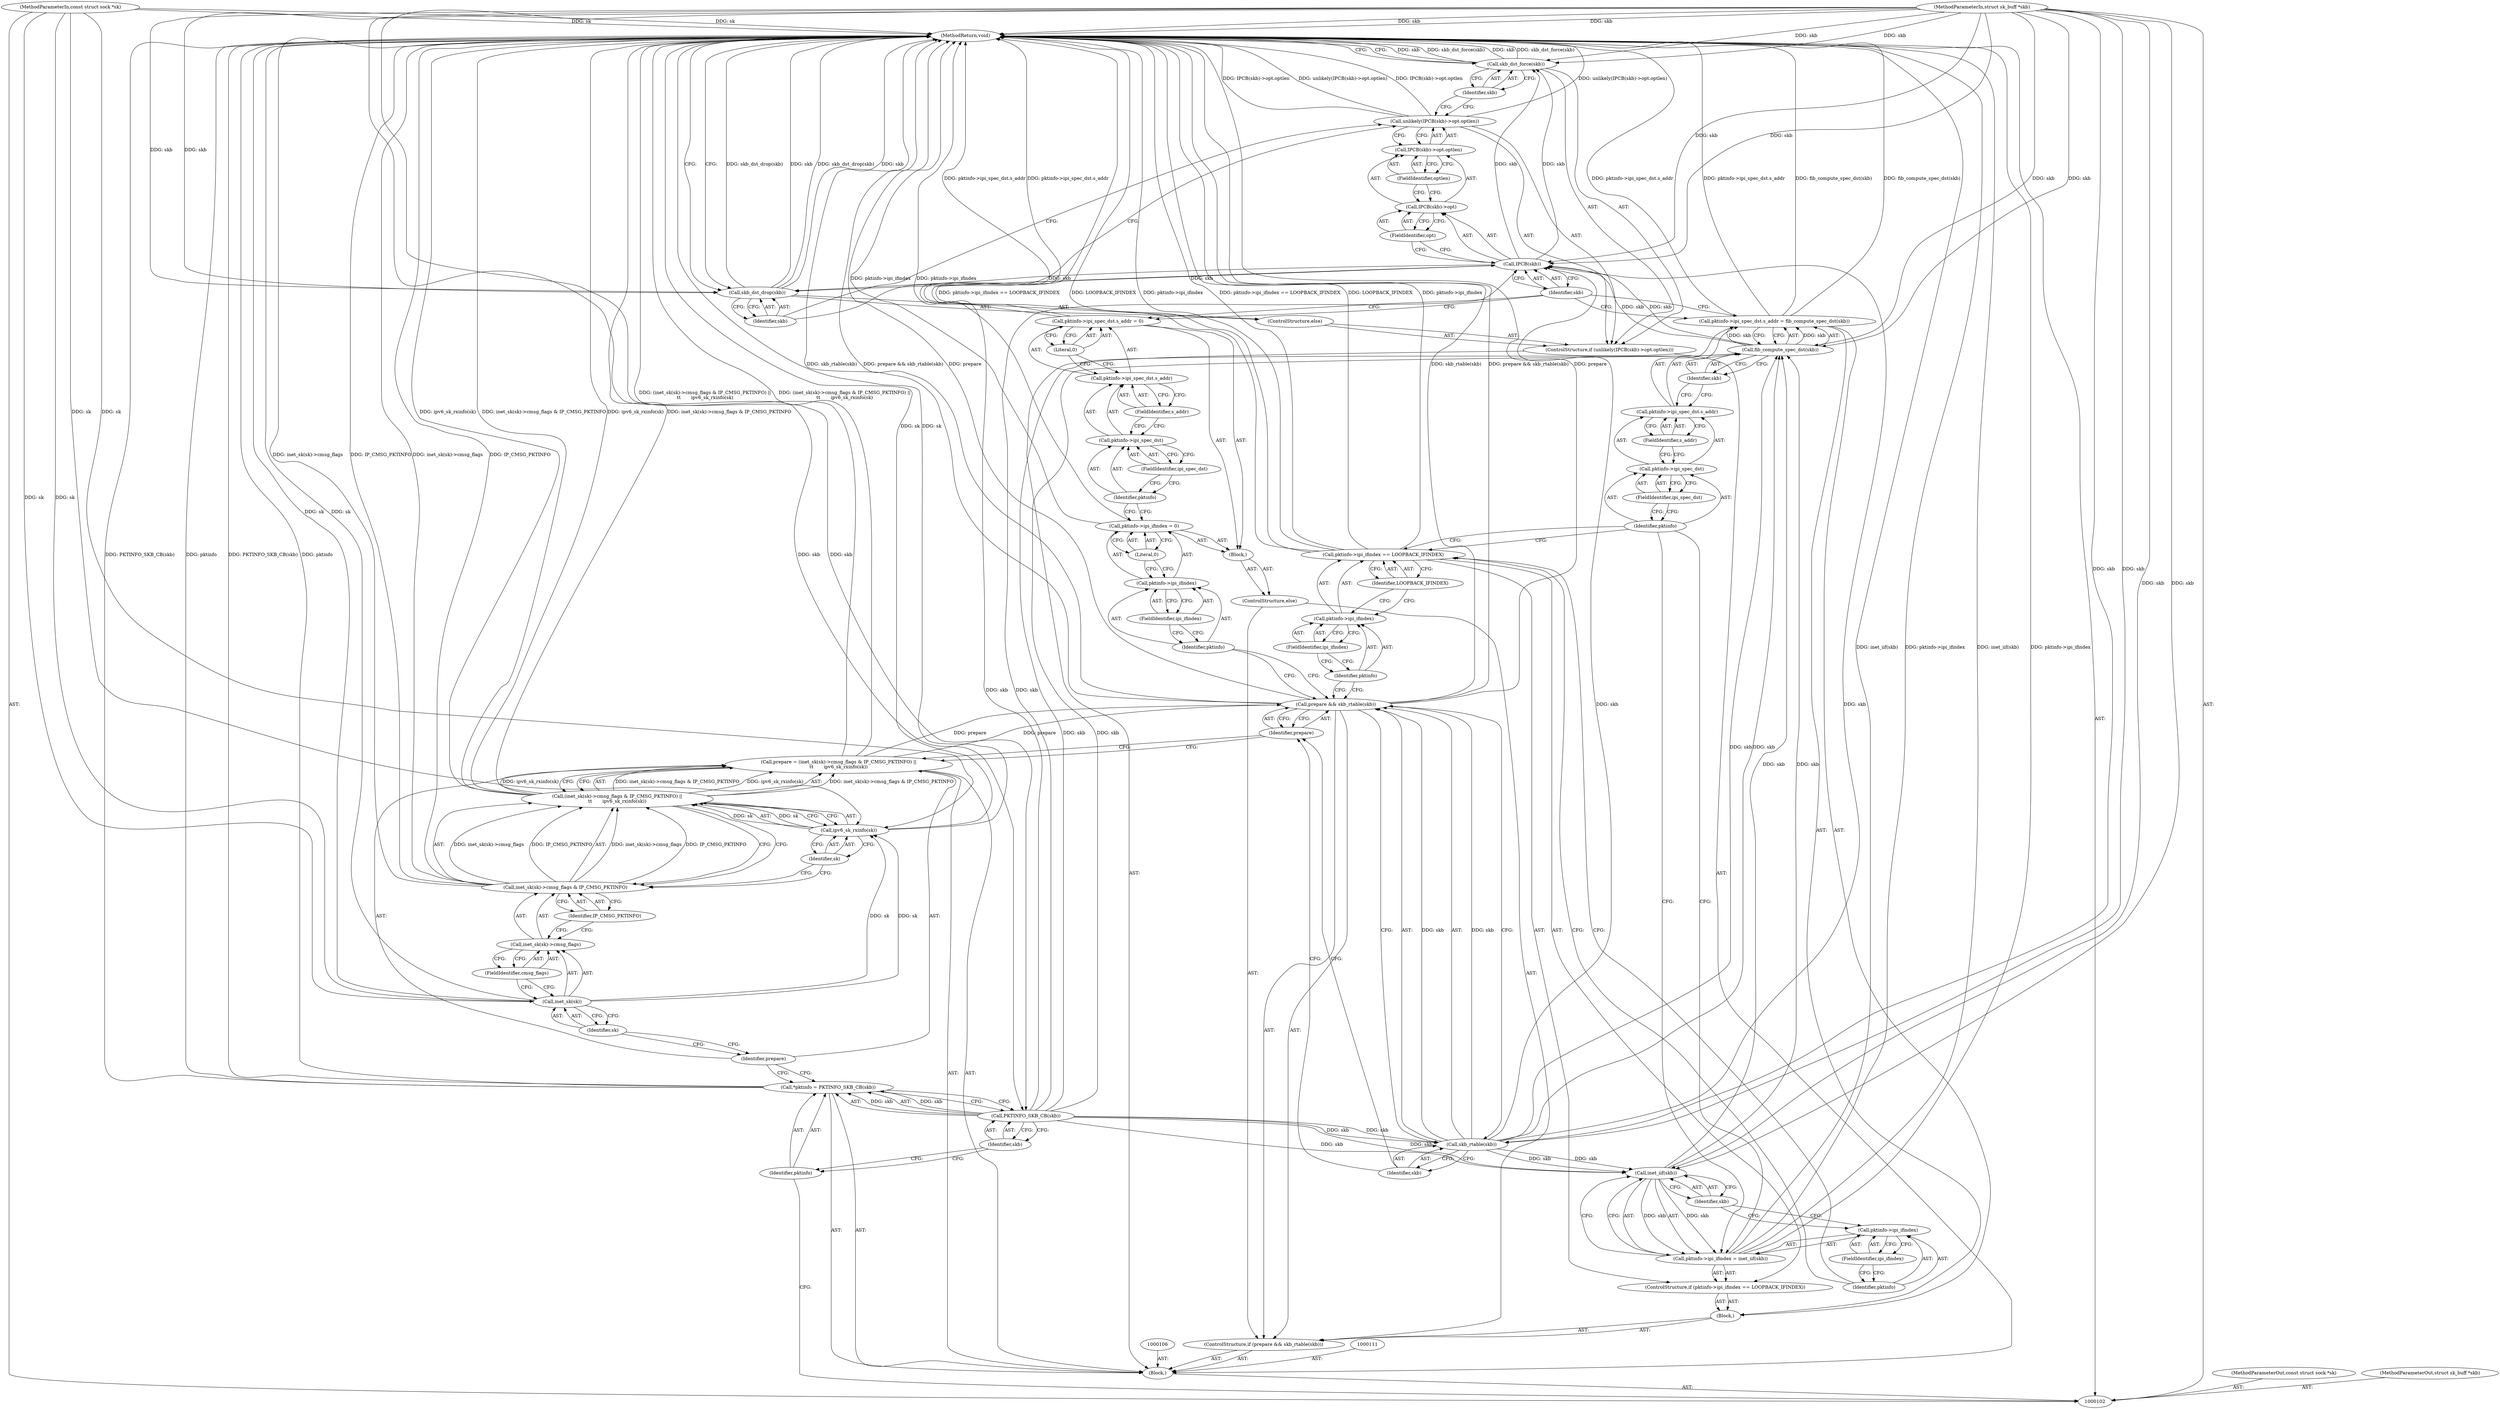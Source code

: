 digraph "0_linux_34b2cef20f19c87999fff3da4071e66937db9644" {
"1000176" [label="(MethodReturn,void)"];
"1000103" [label="(MethodParameterIn,const struct sock *sk)"];
"1000260" [label="(MethodParameterOut,const struct sock *sk)"];
"1000104" [label="(MethodParameterIn,struct sk_buff *skb)"];
"1000261" [label="(MethodParameterOut,struct sk_buff *skb)"];
"1000133" [label="(FieldIdentifier,ipi_ifindex)"];
"1000129" [label="(ControlStructure,if (pktinfo->ipi_ifindex == LOOPBACK_IFINDEX))"];
"1000134" [label="(Identifier,LOOPBACK_IFINDEX)"];
"1000130" [label="(Call,pktinfo->ipi_ifindex == LOOPBACK_IFINDEX)"];
"1000131" [label="(Call,pktinfo->ipi_ifindex)"];
"1000132" [label="(Identifier,pktinfo)"];
"1000138" [label="(FieldIdentifier,ipi_ifindex)"];
"1000139" [label="(Call,inet_iif(skb))"];
"1000135" [label="(Call,pktinfo->ipi_ifindex = inet_iif(skb))"];
"1000136" [label="(Call,pktinfo->ipi_ifindex)"];
"1000137" [label="(Identifier,pktinfo)"];
"1000140" [label="(Identifier,skb)"];
"1000105" [label="(Block,)"];
"1000145" [label="(FieldIdentifier,ipi_spec_dst)"];
"1000141" [label="(Call,pktinfo->ipi_spec_dst.s_addr = fib_compute_spec_dst(skb))"];
"1000142" [label="(Call,pktinfo->ipi_spec_dst.s_addr)"];
"1000143" [label="(Call,pktinfo->ipi_spec_dst)"];
"1000144" [label="(Identifier,pktinfo)"];
"1000146" [label="(FieldIdentifier,s_addr)"];
"1000147" [label="(Call,fib_compute_spec_dst(skb))"];
"1000148" [label="(Identifier,skb)"];
"1000149" [label="(ControlStructure,else)"];
"1000150" [label="(Block,)"];
"1000154" [label="(FieldIdentifier,ipi_ifindex)"];
"1000155" [label="(Literal,0)"];
"1000151" [label="(Call,pktinfo->ipi_ifindex = 0)"];
"1000152" [label="(Call,pktinfo->ipi_ifindex)"];
"1000153" [label="(Identifier,pktinfo)"];
"1000160" [label="(FieldIdentifier,ipi_spec_dst)"];
"1000161" [label="(FieldIdentifier,s_addr)"];
"1000156" [label="(Call,pktinfo->ipi_spec_dst.s_addr = 0)"];
"1000157" [label="(Call,pktinfo->ipi_spec_dst.s_addr)"];
"1000158" [label="(Call,pktinfo->ipi_spec_dst)"];
"1000159" [label="(Identifier,pktinfo)"];
"1000162" [label="(Literal,0)"];
"1000163" [label="(ControlStructure,if (unlikely(IPCB(skb)->opt.optlen)))"];
"1000165" [label="(Call,IPCB(skb)->opt.optlen)"];
"1000166" [label="(Call,IPCB(skb)->opt)"];
"1000167" [label="(Call,IPCB(skb))"];
"1000168" [label="(Identifier,skb)"];
"1000169" [label="(FieldIdentifier,opt)"];
"1000170" [label="(FieldIdentifier,optlen)"];
"1000164" [label="(Call,unlikely(IPCB(skb)->opt.optlen))"];
"1000107" [label="(Call,*pktinfo = PKTINFO_SKB_CB(skb))"];
"1000108" [label="(Identifier,pktinfo)"];
"1000109" [label="(Call,PKTINFO_SKB_CB(skb))"];
"1000110" [label="(Identifier,skb)"];
"1000172" [label="(Identifier,skb)"];
"1000171" [label="(Call,skb_dst_force(skb))"];
"1000173" [label="(ControlStructure,else)"];
"1000175" [label="(Identifier,skb)"];
"1000174" [label="(Call,skb_dst_drop(skb))"];
"1000114" [label="(Call,(inet_sk(sk)->cmsg_flags & IP_CMSG_PKTINFO) ||\n\t\t       ipv6_sk_rxinfo(sk))"];
"1000115" [label="(Call,inet_sk(sk)->cmsg_flags & IP_CMSG_PKTINFO)"];
"1000116" [label="(Call,inet_sk(sk)->cmsg_flags)"];
"1000117" [label="(Call,inet_sk(sk))"];
"1000118" [label="(Identifier,sk)"];
"1000119" [label="(FieldIdentifier,cmsg_flags)"];
"1000120" [label="(Identifier,IP_CMSG_PKTINFO)"];
"1000112" [label="(Call,prepare = (inet_sk(sk)->cmsg_flags & IP_CMSG_PKTINFO) ||\n\t\t       ipv6_sk_rxinfo(sk))"];
"1000113" [label="(Identifier,prepare)"];
"1000122" [label="(Identifier,sk)"];
"1000121" [label="(Call,ipv6_sk_rxinfo(sk))"];
"1000123" [label="(ControlStructure,if (prepare && skb_rtable(skb)))"];
"1000126" [label="(Call,skb_rtable(skb))"];
"1000127" [label="(Identifier,skb)"];
"1000128" [label="(Block,)"];
"1000124" [label="(Call,prepare && skb_rtable(skb))"];
"1000125" [label="(Identifier,prepare)"];
"1000176" -> "1000102"  [label="AST: "];
"1000176" -> "1000171"  [label="CFG: "];
"1000176" -> "1000174"  [label="CFG: "];
"1000124" -> "1000176"  [label="DDG: prepare"];
"1000124" -> "1000176"  [label="DDG: skb_rtable(skb)"];
"1000124" -> "1000176"  [label="DDG: prepare && skb_rtable(skb)"];
"1000107" -> "1000176"  [label="DDG: pktinfo"];
"1000107" -> "1000176"  [label="DDG: PKTINFO_SKB_CB(skb)"];
"1000156" -> "1000176"  [label="DDG: pktinfo->ipi_spec_dst.s_addr"];
"1000104" -> "1000176"  [label="DDG: skb"];
"1000112" -> "1000176"  [label="DDG: (inet_sk(sk)->cmsg_flags & IP_CMSG_PKTINFO) ||\n\t\t       ipv6_sk_rxinfo(sk)"];
"1000151" -> "1000176"  [label="DDG: pktinfo->ipi_ifindex"];
"1000117" -> "1000176"  [label="DDG: sk"];
"1000130" -> "1000176"  [label="DDG: pktinfo->ipi_ifindex == LOOPBACK_IFINDEX"];
"1000130" -> "1000176"  [label="DDG: LOOPBACK_IFINDEX"];
"1000130" -> "1000176"  [label="DDG: pktinfo->ipi_ifindex"];
"1000164" -> "1000176"  [label="DDG: unlikely(IPCB(skb)->opt.optlen)"];
"1000164" -> "1000176"  [label="DDG: IPCB(skb)->opt.optlen"];
"1000171" -> "1000176"  [label="DDG: skb"];
"1000171" -> "1000176"  [label="DDG: skb_dst_force(skb)"];
"1000141" -> "1000176"  [label="DDG: pktinfo->ipi_spec_dst.s_addr"];
"1000141" -> "1000176"  [label="DDG: fib_compute_spec_dst(skb)"];
"1000135" -> "1000176"  [label="DDG: inet_iif(skb)"];
"1000135" -> "1000176"  [label="DDG: pktinfo->ipi_ifindex"];
"1000103" -> "1000176"  [label="DDG: sk"];
"1000114" -> "1000176"  [label="DDG: inet_sk(sk)->cmsg_flags & IP_CMSG_PKTINFO"];
"1000114" -> "1000176"  [label="DDG: ipv6_sk_rxinfo(sk)"];
"1000115" -> "1000176"  [label="DDG: IP_CMSG_PKTINFO"];
"1000115" -> "1000176"  [label="DDG: inet_sk(sk)->cmsg_flags"];
"1000121" -> "1000176"  [label="DDG: sk"];
"1000174" -> "1000176"  [label="DDG: skb_dst_drop(skb)"];
"1000174" -> "1000176"  [label="DDG: skb"];
"1000103" -> "1000102"  [label="AST: "];
"1000103" -> "1000176"  [label="DDG: sk"];
"1000103" -> "1000117"  [label="DDG: sk"];
"1000103" -> "1000121"  [label="DDG: sk"];
"1000260" -> "1000102"  [label="AST: "];
"1000104" -> "1000102"  [label="AST: "];
"1000104" -> "1000176"  [label="DDG: skb"];
"1000104" -> "1000109"  [label="DDG: skb"];
"1000104" -> "1000126"  [label="DDG: skb"];
"1000104" -> "1000139"  [label="DDG: skb"];
"1000104" -> "1000147"  [label="DDG: skb"];
"1000104" -> "1000167"  [label="DDG: skb"];
"1000104" -> "1000171"  [label="DDG: skb"];
"1000104" -> "1000174"  [label="DDG: skb"];
"1000261" -> "1000102"  [label="AST: "];
"1000133" -> "1000131"  [label="AST: "];
"1000133" -> "1000132"  [label="CFG: "];
"1000131" -> "1000133"  [label="CFG: "];
"1000129" -> "1000128"  [label="AST: "];
"1000130" -> "1000129"  [label="AST: "];
"1000135" -> "1000129"  [label="AST: "];
"1000134" -> "1000130"  [label="AST: "];
"1000134" -> "1000131"  [label="CFG: "];
"1000130" -> "1000134"  [label="CFG: "];
"1000130" -> "1000129"  [label="AST: "];
"1000130" -> "1000134"  [label="CFG: "];
"1000131" -> "1000130"  [label="AST: "];
"1000134" -> "1000130"  [label="AST: "];
"1000137" -> "1000130"  [label="CFG: "];
"1000144" -> "1000130"  [label="CFG: "];
"1000130" -> "1000176"  [label="DDG: pktinfo->ipi_ifindex == LOOPBACK_IFINDEX"];
"1000130" -> "1000176"  [label="DDG: LOOPBACK_IFINDEX"];
"1000130" -> "1000176"  [label="DDG: pktinfo->ipi_ifindex"];
"1000131" -> "1000130"  [label="AST: "];
"1000131" -> "1000133"  [label="CFG: "];
"1000132" -> "1000131"  [label="AST: "];
"1000133" -> "1000131"  [label="AST: "];
"1000134" -> "1000131"  [label="CFG: "];
"1000132" -> "1000131"  [label="AST: "];
"1000132" -> "1000124"  [label="CFG: "];
"1000133" -> "1000132"  [label="CFG: "];
"1000138" -> "1000136"  [label="AST: "];
"1000138" -> "1000137"  [label="CFG: "];
"1000136" -> "1000138"  [label="CFG: "];
"1000139" -> "1000135"  [label="AST: "];
"1000139" -> "1000140"  [label="CFG: "];
"1000140" -> "1000139"  [label="AST: "];
"1000135" -> "1000139"  [label="CFG: "];
"1000139" -> "1000135"  [label="DDG: skb"];
"1000126" -> "1000139"  [label="DDG: skb"];
"1000109" -> "1000139"  [label="DDG: skb"];
"1000104" -> "1000139"  [label="DDG: skb"];
"1000139" -> "1000147"  [label="DDG: skb"];
"1000135" -> "1000129"  [label="AST: "];
"1000135" -> "1000139"  [label="CFG: "];
"1000136" -> "1000135"  [label="AST: "];
"1000139" -> "1000135"  [label="AST: "];
"1000144" -> "1000135"  [label="CFG: "];
"1000135" -> "1000176"  [label="DDG: inet_iif(skb)"];
"1000135" -> "1000176"  [label="DDG: pktinfo->ipi_ifindex"];
"1000139" -> "1000135"  [label="DDG: skb"];
"1000136" -> "1000135"  [label="AST: "];
"1000136" -> "1000138"  [label="CFG: "];
"1000137" -> "1000136"  [label="AST: "];
"1000138" -> "1000136"  [label="AST: "];
"1000140" -> "1000136"  [label="CFG: "];
"1000137" -> "1000136"  [label="AST: "];
"1000137" -> "1000130"  [label="CFG: "];
"1000138" -> "1000137"  [label="CFG: "];
"1000140" -> "1000139"  [label="AST: "];
"1000140" -> "1000136"  [label="CFG: "];
"1000139" -> "1000140"  [label="CFG: "];
"1000105" -> "1000102"  [label="AST: "];
"1000106" -> "1000105"  [label="AST: "];
"1000107" -> "1000105"  [label="AST: "];
"1000111" -> "1000105"  [label="AST: "];
"1000112" -> "1000105"  [label="AST: "];
"1000123" -> "1000105"  [label="AST: "];
"1000163" -> "1000105"  [label="AST: "];
"1000145" -> "1000143"  [label="AST: "];
"1000145" -> "1000144"  [label="CFG: "];
"1000143" -> "1000145"  [label="CFG: "];
"1000141" -> "1000128"  [label="AST: "];
"1000141" -> "1000147"  [label="CFG: "];
"1000142" -> "1000141"  [label="AST: "];
"1000147" -> "1000141"  [label="AST: "];
"1000168" -> "1000141"  [label="CFG: "];
"1000141" -> "1000176"  [label="DDG: pktinfo->ipi_spec_dst.s_addr"];
"1000141" -> "1000176"  [label="DDG: fib_compute_spec_dst(skb)"];
"1000147" -> "1000141"  [label="DDG: skb"];
"1000142" -> "1000141"  [label="AST: "];
"1000142" -> "1000146"  [label="CFG: "];
"1000143" -> "1000142"  [label="AST: "];
"1000146" -> "1000142"  [label="AST: "];
"1000148" -> "1000142"  [label="CFG: "];
"1000143" -> "1000142"  [label="AST: "];
"1000143" -> "1000145"  [label="CFG: "];
"1000144" -> "1000143"  [label="AST: "];
"1000145" -> "1000143"  [label="AST: "];
"1000146" -> "1000143"  [label="CFG: "];
"1000144" -> "1000143"  [label="AST: "];
"1000144" -> "1000135"  [label="CFG: "];
"1000144" -> "1000130"  [label="CFG: "];
"1000145" -> "1000144"  [label="CFG: "];
"1000146" -> "1000142"  [label="AST: "];
"1000146" -> "1000143"  [label="CFG: "];
"1000142" -> "1000146"  [label="CFG: "];
"1000147" -> "1000141"  [label="AST: "];
"1000147" -> "1000148"  [label="CFG: "];
"1000148" -> "1000147"  [label="AST: "];
"1000141" -> "1000147"  [label="CFG: "];
"1000147" -> "1000141"  [label="DDG: skb"];
"1000139" -> "1000147"  [label="DDG: skb"];
"1000126" -> "1000147"  [label="DDG: skb"];
"1000109" -> "1000147"  [label="DDG: skb"];
"1000104" -> "1000147"  [label="DDG: skb"];
"1000147" -> "1000167"  [label="DDG: skb"];
"1000148" -> "1000147"  [label="AST: "];
"1000148" -> "1000142"  [label="CFG: "];
"1000147" -> "1000148"  [label="CFG: "];
"1000149" -> "1000123"  [label="AST: "];
"1000150" -> "1000149"  [label="AST: "];
"1000150" -> "1000149"  [label="AST: "];
"1000151" -> "1000150"  [label="AST: "];
"1000156" -> "1000150"  [label="AST: "];
"1000154" -> "1000152"  [label="AST: "];
"1000154" -> "1000153"  [label="CFG: "];
"1000152" -> "1000154"  [label="CFG: "];
"1000155" -> "1000151"  [label="AST: "];
"1000155" -> "1000152"  [label="CFG: "];
"1000151" -> "1000155"  [label="CFG: "];
"1000151" -> "1000150"  [label="AST: "];
"1000151" -> "1000155"  [label="CFG: "];
"1000152" -> "1000151"  [label="AST: "];
"1000155" -> "1000151"  [label="AST: "];
"1000159" -> "1000151"  [label="CFG: "];
"1000151" -> "1000176"  [label="DDG: pktinfo->ipi_ifindex"];
"1000152" -> "1000151"  [label="AST: "];
"1000152" -> "1000154"  [label="CFG: "];
"1000153" -> "1000152"  [label="AST: "];
"1000154" -> "1000152"  [label="AST: "];
"1000155" -> "1000152"  [label="CFG: "];
"1000153" -> "1000152"  [label="AST: "];
"1000153" -> "1000124"  [label="CFG: "];
"1000154" -> "1000153"  [label="CFG: "];
"1000160" -> "1000158"  [label="AST: "];
"1000160" -> "1000159"  [label="CFG: "];
"1000158" -> "1000160"  [label="CFG: "];
"1000161" -> "1000157"  [label="AST: "];
"1000161" -> "1000158"  [label="CFG: "];
"1000157" -> "1000161"  [label="CFG: "];
"1000156" -> "1000150"  [label="AST: "];
"1000156" -> "1000162"  [label="CFG: "];
"1000157" -> "1000156"  [label="AST: "];
"1000162" -> "1000156"  [label="AST: "];
"1000168" -> "1000156"  [label="CFG: "];
"1000156" -> "1000176"  [label="DDG: pktinfo->ipi_spec_dst.s_addr"];
"1000157" -> "1000156"  [label="AST: "];
"1000157" -> "1000161"  [label="CFG: "];
"1000158" -> "1000157"  [label="AST: "];
"1000161" -> "1000157"  [label="AST: "];
"1000162" -> "1000157"  [label="CFG: "];
"1000158" -> "1000157"  [label="AST: "];
"1000158" -> "1000160"  [label="CFG: "];
"1000159" -> "1000158"  [label="AST: "];
"1000160" -> "1000158"  [label="AST: "];
"1000161" -> "1000158"  [label="CFG: "];
"1000159" -> "1000158"  [label="AST: "];
"1000159" -> "1000151"  [label="CFG: "];
"1000160" -> "1000159"  [label="CFG: "];
"1000162" -> "1000156"  [label="AST: "];
"1000162" -> "1000157"  [label="CFG: "];
"1000156" -> "1000162"  [label="CFG: "];
"1000163" -> "1000105"  [label="AST: "];
"1000164" -> "1000163"  [label="AST: "];
"1000171" -> "1000163"  [label="AST: "];
"1000173" -> "1000163"  [label="AST: "];
"1000165" -> "1000164"  [label="AST: "];
"1000165" -> "1000170"  [label="CFG: "];
"1000166" -> "1000165"  [label="AST: "];
"1000170" -> "1000165"  [label="AST: "];
"1000164" -> "1000165"  [label="CFG: "];
"1000166" -> "1000165"  [label="AST: "];
"1000166" -> "1000169"  [label="CFG: "];
"1000167" -> "1000166"  [label="AST: "];
"1000169" -> "1000166"  [label="AST: "];
"1000170" -> "1000166"  [label="CFG: "];
"1000167" -> "1000166"  [label="AST: "];
"1000167" -> "1000168"  [label="CFG: "];
"1000168" -> "1000167"  [label="AST: "];
"1000169" -> "1000167"  [label="CFG: "];
"1000147" -> "1000167"  [label="DDG: skb"];
"1000126" -> "1000167"  [label="DDG: skb"];
"1000109" -> "1000167"  [label="DDG: skb"];
"1000104" -> "1000167"  [label="DDG: skb"];
"1000167" -> "1000171"  [label="DDG: skb"];
"1000167" -> "1000174"  [label="DDG: skb"];
"1000168" -> "1000167"  [label="AST: "];
"1000168" -> "1000141"  [label="CFG: "];
"1000168" -> "1000156"  [label="CFG: "];
"1000167" -> "1000168"  [label="CFG: "];
"1000169" -> "1000166"  [label="AST: "];
"1000169" -> "1000167"  [label="CFG: "];
"1000166" -> "1000169"  [label="CFG: "];
"1000170" -> "1000165"  [label="AST: "];
"1000170" -> "1000166"  [label="CFG: "];
"1000165" -> "1000170"  [label="CFG: "];
"1000164" -> "1000163"  [label="AST: "];
"1000164" -> "1000165"  [label="CFG: "];
"1000165" -> "1000164"  [label="AST: "];
"1000172" -> "1000164"  [label="CFG: "];
"1000175" -> "1000164"  [label="CFG: "];
"1000164" -> "1000176"  [label="DDG: unlikely(IPCB(skb)->opt.optlen)"];
"1000164" -> "1000176"  [label="DDG: IPCB(skb)->opt.optlen"];
"1000107" -> "1000105"  [label="AST: "];
"1000107" -> "1000109"  [label="CFG: "];
"1000108" -> "1000107"  [label="AST: "];
"1000109" -> "1000107"  [label="AST: "];
"1000113" -> "1000107"  [label="CFG: "];
"1000107" -> "1000176"  [label="DDG: pktinfo"];
"1000107" -> "1000176"  [label="DDG: PKTINFO_SKB_CB(skb)"];
"1000109" -> "1000107"  [label="DDG: skb"];
"1000108" -> "1000107"  [label="AST: "];
"1000108" -> "1000102"  [label="CFG: "];
"1000110" -> "1000108"  [label="CFG: "];
"1000109" -> "1000107"  [label="AST: "];
"1000109" -> "1000110"  [label="CFG: "];
"1000110" -> "1000109"  [label="AST: "];
"1000107" -> "1000109"  [label="CFG: "];
"1000109" -> "1000107"  [label="DDG: skb"];
"1000104" -> "1000109"  [label="DDG: skb"];
"1000109" -> "1000126"  [label="DDG: skb"];
"1000109" -> "1000139"  [label="DDG: skb"];
"1000109" -> "1000147"  [label="DDG: skb"];
"1000109" -> "1000167"  [label="DDG: skb"];
"1000110" -> "1000109"  [label="AST: "];
"1000110" -> "1000108"  [label="CFG: "];
"1000109" -> "1000110"  [label="CFG: "];
"1000172" -> "1000171"  [label="AST: "];
"1000172" -> "1000164"  [label="CFG: "];
"1000171" -> "1000172"  [label="CFG: "];
"1000171" -> "1000163"  [label="AST: "];
"1000171" -> "1000172"  [label="CFG: "];
"1000172" -> "1000171"  [label="AST: "];
"1000176" -> "1000171"  [label="CFG: "];
"1000171" -> "1000176"  [label="DDG: skb"];
"1000171" -> "1000176"  [label="DDG: skb_dst_force(skb)"];
"1000167" -> "1000171"  [label="DDG: skb"];
"1000104" -> "1000171"  [label="DDG: skb"];
"1000173" -> "1000163"  [label="AST: "];
"1000174" -> "1000173"  [label="AST: "];
"1000175" -> "1000174"  [label="AST: "];
"1000175" -> "1000164"  [label="CFG: "];
"1000174" -> "1000175"  [label="CFG: "];
"1000174" -> "1000173"  [label="AST: "];
"1000174" -> "1000175"  [label="CFG: "];
"1000175" -> "1000174"  [label="AST: "];
"1000176" -> "1000174"  [label="CFG: "];
"1000174" -> "1000176"  [label="DDG: skb_dst_drop(skb)"];
"1000174" -> "1000176"  [label="DDG: skb"];
"1000167" -> "1000174"  [label="DDG: skb"];
"1000104" -> "1000174"  [label="DDG: skb"];
"1000114" -> "1000112"  [label="AST: "];
"1000114" -> "1000115"  [label="CFG: "];
"1000114" -> "1000121"  [label="CFG: "];
"1000115" -> "1000114"  [label="AST: "];
"1000121" -> "1000114"  [label="AST: "];
"1000112" -> "1000114"  [label="CFG: "];
"1000114" -> "1000176"  [label="DDG: inet_sk(sk)->cmsg_flags & IP_CMSG_PKTINFO"];
"1000114" -> "1000176"  [label="DDG: ipv6_sk_rxinfo(sk)"];
"1000114" -> "1000112"  [label="DDG: inet_sk(sk)->cmsg_flags & IP_CMSG_PKTINFO"];
"1000114" -> "1000112"  [label="DDG: ipv6_sk_rxinfo(sk)"];
"1000115" -> "1000114"  [label="DDG: inet_sk(sk)->cmsg_flags"];
"1000115" -> "1000114"  [label="DDG: IP_CMSG_PKTINFO"];
"1000121" -> "1000114"  [label="DDG: sk"];
"1000115" -> "1000114"  [label="AST: "];
"1000115" -> "1000120"  [label="CFG: "];
"1000116" -> "1000115"  [label="AST: "];
"1000120" -> "1000115"  [label="AST: "];
"1000122" -> "1000115"  [label="CFG: "];
"1000114" -> "1000115"  [label="CFG: "];
"1000115" -> "1000176"  [label="DDG: IP_CMSG_PKTINFO"];
"1000115" -> "1000176"  [label="DDG: inet_sk(sk)->cmsg_flags"];
"1000115" -> "1000114"  [label="DDG: inet_sk(sk)->cmsg_flags"];
"1000115" -> "1000114"  [label="DDG: IP_CMSG_PKTINFO"];
"1000116" -> "1000115"  [label="AST: "];
"1000116" -> "1000119"  [label="CFG: "];
"1000117" -> "1000116"  [label="AST: "];
"1000119" -> "1000116"  [label="AST: "];
"1000120" -> "1000116"  [label="CFG: "];
"1000117" -> "1000116"  [label="AST: "];
"1000117" -> "1000118"  [label="CFG: "];
"1000118" -> "1000117"  [label="AST: "];
"1000119" -> "1000117"  [label="CFG: "];
"1000117" -> "1000176"  [label="DDG: sk"];
"1000103" -> "1000117"  [label="DDG: sk"];
"1000117" -> "1000121"  [label="DDG: sk"];
"1000118" -> "1000117"  [label="AST: "];
"1000118" -> "1000113"  [label="CFG: "];
"1000117" -> "1000118"  [label="CFG: "];
"1000119" -> "1000116"  [label="AST: "];
"1000119" -> "1000117"  [label="CFG: "];
"1000116" -> "1000119"  [label="CFG: "];
"1000120" -> "1000115"  [label="AST: "];
"1000120" -> "1000116"  [label="CFG: "];
"1000115" -> "1000120"  [label="CFG: "];
"1000112" -> "1000105"  [label="AST: "];
"1000112" -> "1000114"  [label="CFG: "];
"1000113" -> "1000112"  [label="AST: "];
"1000114" -> "1000112"  [label="AST: "];
"1000125" -> "1000112"  [label="CFG: "];
"1000112" -> "1000176"  [label="DDG: (inet_sk(sk)->cmsg_flags & IP_CMSG_PKTINFO) ||\n\t\t       ipv6_sk_rxinfo(sk)"];
"1000114" -> "1000112"  [label="DDG: inet_sk(sk)->cmsg_flags & IP_CMSG_PKTINFO"];
"1000114" -> "1000112"  [label="DDG: ipv6_sk_rxinfo(sk)"];
"1000112" -> "1000124"  [label="DDG: prepare"];
"1000113" -> "1000112"  [label="AST: "];
"1000113" -> "1000107"  [label="CFG: "];
"1000118" -> "1000113"  [label="CFG: "];
"1000122" -> "1000121"  [label="AST: "];
"1000122" -> "1000115"  [label="CFG: "];
"1000121" -> "1000122"  [label="CFG: "];
"1000121" -> "1000114"  [label="AST: "];
"1000121" -> "1000122"  [label="CFG: "];
"1000122" -> "1000121"  [label="AST: "];
"1000114" -> "1000121"  [label="CFG: "];
"1000121" -> "1000176"  [label="DDG: sk"];
"1000121" -> "1000114"  [label="DDG: sk"];
"1000117" -> "1000121"  [label="DDG: sk"];
"1000103" -> "1000121"  [label="DDG: sk"];
"1000123" -> "1000105"  [label="AST: "];
"1000124" -> "1000123"  [label="AST: "];
"1000128" -> "1000123"  [label="AST: "];
"1000149" -> "1000123"  [label="AST: "];
"1000126" -> "1000124"  [label="AST: "];
"1000126" -> "1000127"  [label="CFG: "];
"1000127" -> "1000126"  [label="AST: "];
"1000124" -> "1000126"  [label="CFG: "];
"1000126" -> "1000124"  [label="DDG: skb"];
"1000109" -> "1000126"  [label="DDG: skb"];
"1000104" -> "1000126"  [label="DDG: skb"];
"1000126" -> "1000139"  [label="DDG: skb"];
"1000126" -> "1000147"  [label="DDG: skb"];
"1000126" -> "1000167"  [label="DDG: skb"];
"1000127" -> "1000126"  [label="AST: "];
"1000127" -> "1000125"  [label="CFG: "];
"1000126" -> "1000127"  [label="CFG: "];
"1000128" -> "1000123"  [label="AST: "];
"1000129" -> "1000128"  [label="AST: "];
"1000141" -> "1000128"  [label="AST: "];
"1000124" -> "1000123"  [label="AST: "];
"1000124" -> "1000125"  [label="CFG: "];
"1000124" -> "1000126"  [label="CFG: "];
"1000125" -> "1000124"  [label="AST: "];
"1000126" -> "1000124"  [label="AST: "];
"1000132" -> "1000124"  [label="CFG: "];
"1000153" -> "1000124"  [label="CFG: "];
"1000124" -> "1000176"  [label="DDG: prepare"];
"1000124" -> "1000176"  [label="DDG: skb_rtable(skb)"];
"1000124" -> "1000176"  [label="DDG: prepare && skb_rtable(skb)"];
"1000112" -> "1000124"  [label="DDG: prepare"];
"1000126" -> "1000124"  [label="DDG: skb"];
"1000125" -> "1000124"  [label="AST: "];
"1000125" -> "1000112"  [label="CFG: "];
"1000127" -> "1000125"  [label="CFG: "];
"1000124" -> "1000125"  [label="CFG: "];
}
